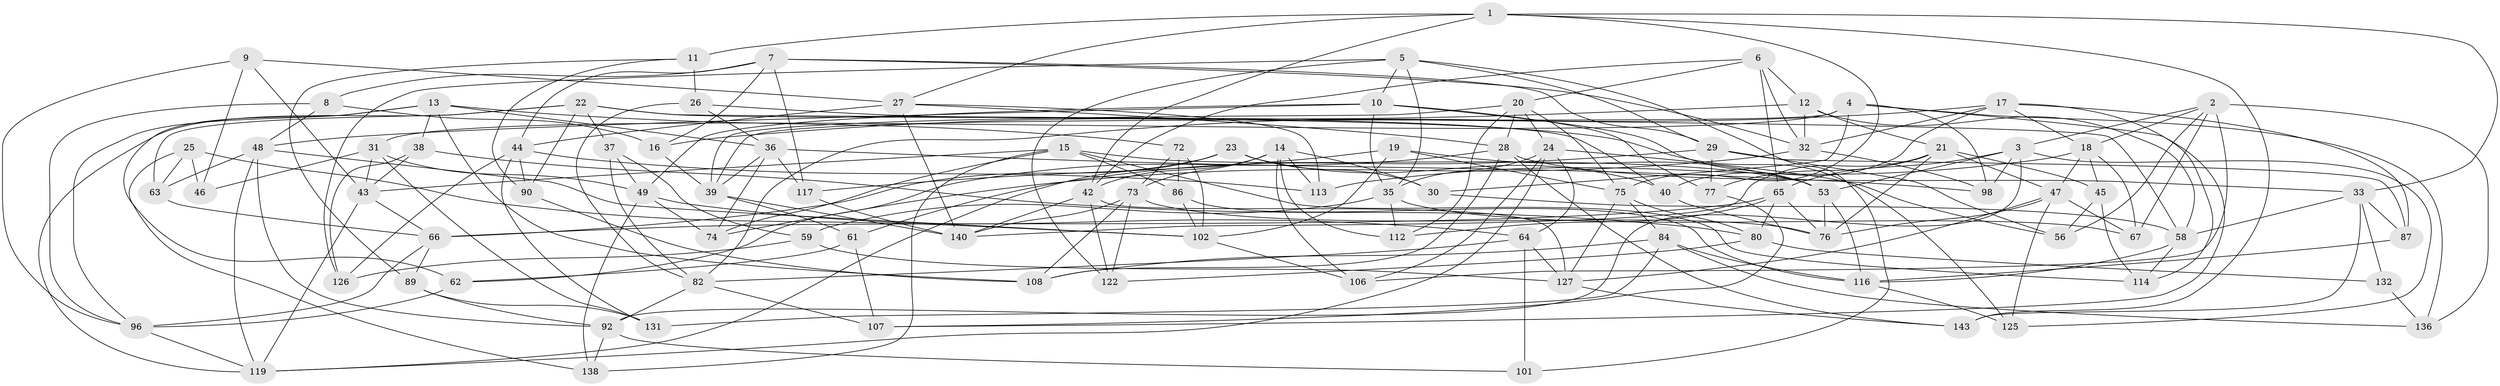 // original degree distribution, {4: 1.0}
// Generated by graph-tools (version 1.1) at 2025/42/03/06/25 10:42:16]
// undirected, 95 vertices, 237 edges
graph export_dot {
graph [start="1"]
  node [color=gray90,style=filled];
  1 [super="+51"];
  2 [super="+57"];
  3 [super="+103"];
  4 [super="+95"];
  5 [super="+71"];
  6 [super="+142"];
  7 [super="+50"];
  8;
  9;
  10 [super="+104"];
  11;
  12 [super="+137"];
  13 [super="+85"];
  14 [super="+110"];
  15 [super="+41"];
  16;
  17 [super="+60"];
  18 [super="+115"];
  19;
  20 [super="+55"];
  21 [super="+93"];
  22 [super="+121"];
  23;
  24 [super="+118"];
  25;
  26;
  27 [super="+79"];
  28 [super="+124"];
  29 [super="+54"];
  30;
  31 [super="+139"];
  32 [super="+34"];
  33 [super="+99"];
  35 [super="+135"];
  36 [super="+70"];
  37;
  38;
  39 [super="+97"];
  40;
  42 [super="+69"];
  43 [super="+111"];
  44 [super="+78"];
  45;
  46;
  47 [super="+88"];
  48 [super="+109"];
  49 [super="+52"];
  53 [super="+130"];
  56;
  58 [super="+146"];
  59;
  61;
  62;
  63;
  64 [super="+128"];
  65 [super="+68"];
  66 [super="+133"];
  67;
  72;
  73 [super="+83"];
  74;
  75 [super="+91"];
  76 [super="+81"];
  77;
  80 [super="+147"];
  82 [super="+123"];
  84 [super="+94"];
  86;
  87;
  89;
  90;
  92 [super="+105"];
  96 [super="+100"];
  98;
  101;
  102 [super="+129"];
  106;
  107;
  108 [super="+145"];
  112;
  113;
  114;
  116 [super="+120"];
  117;
  119 [super="+134"];
  122;
  125;
  126;
  127 [super="+141"];
  131;
  132;
  136;
  138;
  140 [super="+144"];
  143;
  1 -- 42;
  1 -- 33;
  1 -- 27;
  1 -- 75;
  1 -- 11;
  1 -- 143;
  2 -- 56;
  2 -- 136;
  2 -- 67;
  2 -- 3;
  2 -- 106;
  2 -- 18;
  3 -- 125;
  3 -- 92;
  3 -- 98;
  3 -- 53;
  3 -- 65;
  4 -- 136;
  4 -- 107;
  4 -- 98;
  4 -- 30;
  4 -- 39;
  4 -- 31;
  5 -- 126;
  5 -- 29;
  5 -- 35;
  5 -- 10;
  5 -- 101;
  5 -- 122;
  6 -- 20;
  6 -- 65;
  6 -- 12 [weight=2];
  6 -- 32;
  6 -- 42;
  7 -- 8;
  7 -- 117;
  7 -- 32;
  7 -- 16;
  7 -- 44;
  7 -- 29;
  8 -- 16;
  8 -- 48;
  8 -- 96;
  9 -- 43;
  9 -- 46;
  9 -- 96;
  9 -- 27;
  10 -- 35;
  10 -- 77;
  10 -- 48;
  10 -- 53;
  10 -- 49;
  11 -- 89;
  11 -- 90;
  11 -- 26;
  12 -- 16;
  12 -- 32;
  12 -- 21;
  12 -- 58;
  13 -- 62;
  13 -- 72;
  13 -- 36;
  13 -- 96;
  13 -- 38;
  13 -- 108;
  14 -- 30;
  14 -- 113;
  14 -- 112;
  14 -- 73;
  14 -- 106;
  14 -- 42;
  15 -- 138;
  15 -- 74;
  15 -- 86;
  15 -- 114;
  15 -- 53;
  15 -- 43;
  16 -- 39;
  17 -- 40;
  17 -- 32;
  17 -- 114;
  17 -- 18;
  17 -- 82;
  17 -- 87;
  18 -- 45;
  18 -- 47;
  18 -- 67;
  18 -- 113;
  19 -- 117;
  19 -- 75;
  19 -- 102;
  19 -- 53;
  20 -- 24;
  20 -- 112;
  20 -- 75;
  20 -- 39;
  20 -- 28;
  21 -- 140;
  21 -- 47;
  21 -- 45;
  21 -- 77;
  21 -- 76;
  22 -- 37;
  22 -- 40;
  22 -- 90;
  22 -- 58;
  22 -- 119;
  22 -- 63;
  23 -- 30;
  23 -- 40;
  23 -- 66;
  23 -- 119;
  24 -- 56;
  24 -- 106;
  24 -- 35;
  24 -- 119;
  24 -- 64;
  25 -- 46;
  25 -- 63;
  25 -- 138;
  25 -- 102;
  26 -- 82;
  26 -- 36;
  26 -- 125;
  27 -- 28;
  27 -- 113;
  27 -- 44;
  27 -- 140;
  28 -- 143;
  28 -- 62;
  28 -- 33;
  28 -- 108;
  29 -- 56;
  29 -- 61;
  29 -- 77;
  29 -- 87;
  30 -- 58;
  31 -- 49;
  31 -- 46 [weight=2];
  31 -- 131;
  31 -- 43;
  32 -- 98;
  32 -- 74;
  33 -- 132;
  33 -- 143;
  33 -- 87;
  33 -- 58;
  35 -- 67;
  35 -- 112;
  35 -- 59;
  36 -- 98;
  36 -- 117;
  36 -- 74;
  36 -- 39;
  37 -- 59;
  37 -- 82;
  37 -- 49;
  38 -- 43;
  38 -- 80;
  38 -- 126;
  39 -- 61;
  39 -- 140;
  40 -- 76;
  42 -- 122;
  42 -- 140;
  42 -- 127;
  43 -- 66;
  43 -- 119;
  44 -- 131;
  44 -- 113;
  44 -- 90;
  44 -- 126;
  45 -- 114;
  45 -- 56;
  47 -- 67;
  47 -- 125;
  47 -- 127;
  47 -- 76;
  48 -- 63;
  48 -- 92;
  48 -- 119;
  48 -- 102;
  49 -- 74;
  49 -- 64;
  49 -- 138;
  53 -- 116;
  53 -- 76;
  58 -- 116;
  58 -- 114;
  59 -- 126;
  59 -- 127;
  61 -- 107;
  61 -- 62;
  62 -- 96;
  63 -- 66;
  64 -- 127;
  64 -- 101 [weight=2];
  64 -- 82;
  65 -- 112;
  65 -- 80;
  65 -- 76;
  65 -- 66;
  66 -- 89;
  66 -- 96;
  72 -- 86;
  72 -- 73;
  72 -- 102;
  73 -- 122;
  73 -- 108;
  73 -- 76;
  73 -- 140;
  75 -- 127;
  75 -- 84;
  75 -- 80;
  77 -- 107;
  80 -- 132 [weight=2];
  80 -- 122;
  82 -- 107;
  82 -- 92;
  84 -- 131;
  84 -- 108 [weight=2];
  84 -- 136;
  84 -- 116;
  86 -- 116;
  86 -- 102;
  87 -- 116;
  89 -- 131;
  89 -- 92;
  90 -- 108;
  92 -- 101;
  92 -- 138;
  96 -- 119;
  102 -- 106;
  116 -- 125;
  117 -- 140;
  127 -- 143;
  132 -- 136;
}
